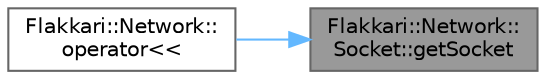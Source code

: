 digraph "Flakkari::Network::Socket::getSocket"
{
 // LATEX_PDF_SIZE
  bgcolor="transparent";
  edge [fontname=Helvetica,fontsize=10,labelfontname=Helvetica,labelfontsize=10];
  node [fontname=Helvetica,fontsize=10,shape=box,height=0.2,width=0.4];
  rankdir="RL";
  Node1 [id="Node000001",label="Flakkari::Network::\lSocket::getSocket",height=0.2,width=0.4,color="gray40", fillcolor="grey60", style="filled", fontcolor="black",tooltip="Get the Socket object (SOCKET)."];
  Node1 -> Node2 [id="edge1_Node000001_Node000002",dir="back",color="steelblue1",style="solid",tooltip=" "];
  Node2 [id="Node000002",label="Flakkari::Network::\loperator\<\<",height=0.2,width=0.4,color="grey40", fillcolor="white", style="filled",URL="$db/db0/namespaceFlakkari_1_1Network.html#a2173b7d715dc3a2a99a3d221dcc349bf",tooltip="Convert Socket to string."];
}
